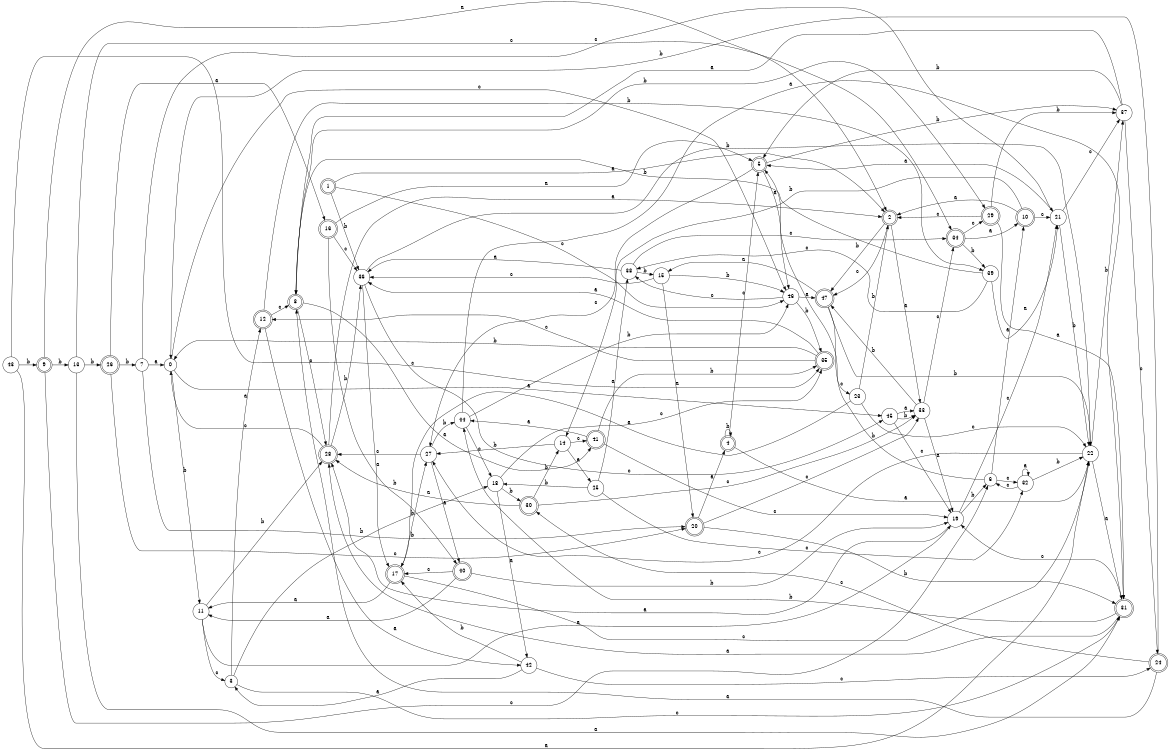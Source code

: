 digraph n39_10 {
__start0 [label="" shape="none"];

rankdir=LR;
size="8,5";

s0 [style="filled", color="black", fillcolor="white" shape="circle", label="0"];
s1 [style="rounded,filled", color="black", fillcolor="white" shape="doublecircle", label="1"];
s2 [style="rounded,filled", color="black", fillcolor="white" shape="doublecircle", label="2"];
s3 [style="filled", color="black", fillcolor="white" shape="circle", label="3"];
s4 [style="rounded,filled", color="black", fillcolor="white" shape="doublecircle", label="4"];
s5 [style="rounded,filled", color="black", fillcolor="white" shape="doublecircle", label="5"];
s6 [style="filled", color="black", fillcolor="white" shape="circle", label="6"];
s7 [style="filled", color="black", fillcolor="white" shape="circle", label="7"];
s8 [style="rounded,filled", color="black", fillcolor="white" shape="doublecircle", label="8"];
s9 [style="rounded,filled", color="black", fillcolor="white" shape="doublecircle", label="9"];
s10 [style="rounded,filled", color="black", fillcolor="white" shape="doublecircle", label="10"];
s11 [style="filled", color="black", fillcolor="white" shape="circle", label="11"];
s12 [style="rounded,filled", color="black", fillcolor="white" shape="doublecircle", label="12"];
s13 [style="filled", color="black", fillcolor="white" shape="circle", label="13"];
s14 [style="filled", color="black", fillcolor="white" shape="circle", label="14"];
s15 [style="filled", color="black", fillcolor="white" shape="circle", label="15"];
s16 [style="rounded,filled", color="black", fillcolor="white" shape="doublecircle", label="16"];
s17 [style="rounded,filled", color="black", fillcolor="white" shape="doublecircle", label="17"];
s18 [style="filled", color="black", fillcolor="white" shape="circle", label="18"];
s19 [style="filled", color="black", fillcolor="white" shape="circle", label="19"];
s20 [style="rounded,filled", color="black", fillcolor="white" shape="doublecircle", label="20"];
s21 [style="filled", color="black", fillcolor="white" shape="circle", label="21"];
s22 [style="filled", color="black", fillcolor="white" shape="circle", label="22"];
s23 [style="filled", color="black", fillcolor="white" shape="circle", label="23"];
s24 [style="rounded,filled", color="black", fillcolor="white" shape="doublecircle", label="24"];
s25 [style="filled", color="black", fillcolor="white" shape="circle", label="25"];
s26 [style="rounded,filled", color="black", fillcolor="white" shape="doublecircle", label="26"];
s27 [style="filled", color="black", fillcolor="white" shape="circle", label="27"];
s28 [style="rounded,filled", color="black", fillcolor="white" shape="doublecircle", label="28"];
s29 [style="rounded,filled", color="black", fillcolor="white" shape="doublecircle", label="29"];
s30 [style="rounded,filled", color="black", fillcolor="white" shape="doublecircle", label="30"];
s31 [style="rounded,filled", color="black", fillcolor="white" shape="doublecircle", label="31"];
s32 [style="filled", color="black", fillcolor="white" shape="circle", label="32"];
s33 [style="filled", color="black", fillcolor="white" shape="circle", label="33"];
s34 [style="rounded,filled", color="black", fillcolor="white" shape="doublecircle", label="34"];
s35 [style="rounded,filled", color="black", fillcolor="white" shape="doublecircle", label="35"];
s36 [style="filled", color="black", fillcolor="white" shape="circle", label="36"];
s37 [style="filled", color="black", fillcolor="white" shape="circle", label="37"];
s38 [style="filled", color="black", fillcolor="white" shape="circle", label="38"];
s39 [style="filled", color="black", fillcolor="white" shape="circle", label="39"];
s40 [style="rounded,filled", color="black", fillcolor="white" shape="doublecircle", label="40"];
s41 [style="rounded,filled", color="black", fillcolor="white" shape="doublecircle", label="41"];
s42 [style="filled", color="black", fillcolor="white" shape="circle", label="42"];
s43 [style="filled", color="black", fillcolor="white" shape="circle", label="43"];
s44 [style="filled", color="black", fillcolor="white" shape="circle", label="44"];
s45 [style="filled", color="black", fillcolor="white" shape="circle", label="45"];
s46 [style="filled", color="black", fillcolor="white" shape="circle", label="46"];
s47 [style="rounded,filled", color="black", fillcolor="white" shape="doublecircle", label="47"];
s0 -> s45 [label="a"];
s0 -> s11 [label="b"];
s0 -> s46 [label="c"];
s1 -> s2 [label="a"];
s1 -> s36 [label="b"];
s1 -> s46 [label="c"];
s2 -> s33 [label="a"];
s2 -> s47 [label="b"];
s2 -> s47 [label="c"];
s3 -> s12 [label="a"];
s3 -> s18 [label="b"];
s3 -> s31 [label="c"];
s4 -> s22 [label="a"];
s4 -> s4 [label="b"];
s4 -> s5 [label="c"];
s5 -> s46 [label="a"];
s5 -> s37 [label="b"];
s5 -> s27 [label="c"];
s6 -> s10 [label="a"];
s6 -> s5 [label="b"];
s6 -> s32 [label="c"];
s7 -> s0 [label="a"];
s7 -> s20 [label="b"];
s7 -> s21 [label="c"];
s8 -> s41 [label="a"];
s8 -> s29 [label="b"];
s8 -> s28 [label="c"];
s9 -> s2 [label="a"];
s9 -> s13 [label="b"];
s9 -> s6 [label="c"];
s10 -> s2 [label="a"];
s10 -> s14 [label="b"];
s10 -> s21 [label="c"];
s11 -> s19 [label="a"];
s11 -> s28 [label="b"];
s11 -> s3 [label="c"];
s12 -> s42 [label="a"];
s12 -> s39 [label="b"];
s12 -> s8 [label="c"];
s13 -> s31 [label="a"];
s13 -> s26 [label="b"];
s13 -> s34 [label="c"];
s14 -> s25 [label="a"];
s14 -> s27 [label="b"];
s14 -> s41 [label="c"];
s15 -> s20 [label="a"];
s15 -> s46 [label="b"];
s15 -> s36 [label="c"];
s16 -> s5 [label="a"];
s16 -> s40 [label="b"];
s16 -> s36 [label="c"];
s17 -> s11 [label="a"];
s17 -> s27 [label="b"];
s17 -> s22 [label="c"];
s18 -> s42 [label="a"];
s18 -> s30 [label="b"];
s18 -> s35 [label="c"];
s19 -> s28 [label="a"];
s19 -> s6 [label="b"];
s19 -> s21 [label="c"];
s20 -> s4 [label="a"];
s20 -> s31 [label="b"];
s20 -> s33 [label="c"];
s21 -> s5 [label="a"];
s21 -> s22 [label="b"];
s21 -> s37 [label="c"];
s22 -> s31 [label="a"];
s22 -> s37 [label="b"];
s22 -> s27 [label="c"];
s23 -> s17 [label="a"];
s23 -> s2 [label="b"];
s23 -> s22 [label="c"];
s24 -> s8 [label="a"];
s24 -> s0 [label="b"];
s24 -> s30 [label="c"];
s25 -> s38 [label="a"];
s25 -> s18 [label="b"];
s25 -> s32 [label="c"];
s26 -> s16 [label="a"];
s26 -> s7 [label="b"];
s26 -> s20 [label="c"];
s27 -> s40 [label="a"];
s27 -> s44 [label="b"];
s27 -> s28 [label="c"];
s28 -> s2 [label="a"];
s28 -> s36 [label="b"];
s28 -> s0 [label="c"];
s29 -> s31 [label="a"];
s29 -> s37 [label="b"];
s29 -> s2 [label="c"];
s30 -> s28 [label="a"];
s30 -> s14 [label="b"];
s30 -> s33 [label="c"];
s31 -> s28 [label="a"];
s31 -> s44 [label="b"];
s31 -> s19 [label="c"];
s32 -> s32 [label="a"];
s32 -> s22 [label="b"];
s32 -> s6 [label="c"];
s33 -> s19 [label="a"];
s33 -> s47 [label="b"];
s33 -> s34 [label="c"];
s34 -> s10 [label="a"];
s34 -> s39 [label="b"];
s34 -> s29 [label="c"];
s35 -> s36 [label="a"];
s35 -> s0 [label="b"];
s35 -> s12 [label="c"];
s36 -> s17 [label="a"];
s36 -> s22 [label="b"];
s36 -> s45 [label="c"];
s37 -> s8 [label="a"];
s37 -> s5 [label="b"];
s37 -> s24 [label="c"];
s38 -> s36 [label="a"];
s38 -> s15 [label="b"];
s38 -> s34 [label="c"];
s39 -> s21 [label="a"];
s39 -> s8 [label="b"];
s39 -> s38 [label="c"];
s40 -> s11 [label="a"];
s40 -> s19 [label="b"];
s40 -> s17 [label="c"];
s41 -> s44 [label="a"];
s41 -> s35 [label="b"];
s41 -> s19 [label="c"];
s42 -> s3 [label="a"];
s42 -> s17 [label="b"];
s42 -> s24 [label="c"];
s43 -> s22 [label="a"];
s43 -> s9 [label="b"];
s43 -> s35 [label="c"];
s44 -> s31 [label="a"];
s44 -> s46 [label="b"];
s44 -> s18 [label="c"];
s45 -> s33 [label="a"];
s45 -> s33 [label="b"];
s45 -> s19 [label="c"];
s46 -> s47 [label="a"];
s46 -> s35 [label="b"];
s46 -> s38 [label="c"];
s47 -> s15 [label="a"];
s47 -> s22 [label="b"];
s47 -> s23 [label="c"];

}
